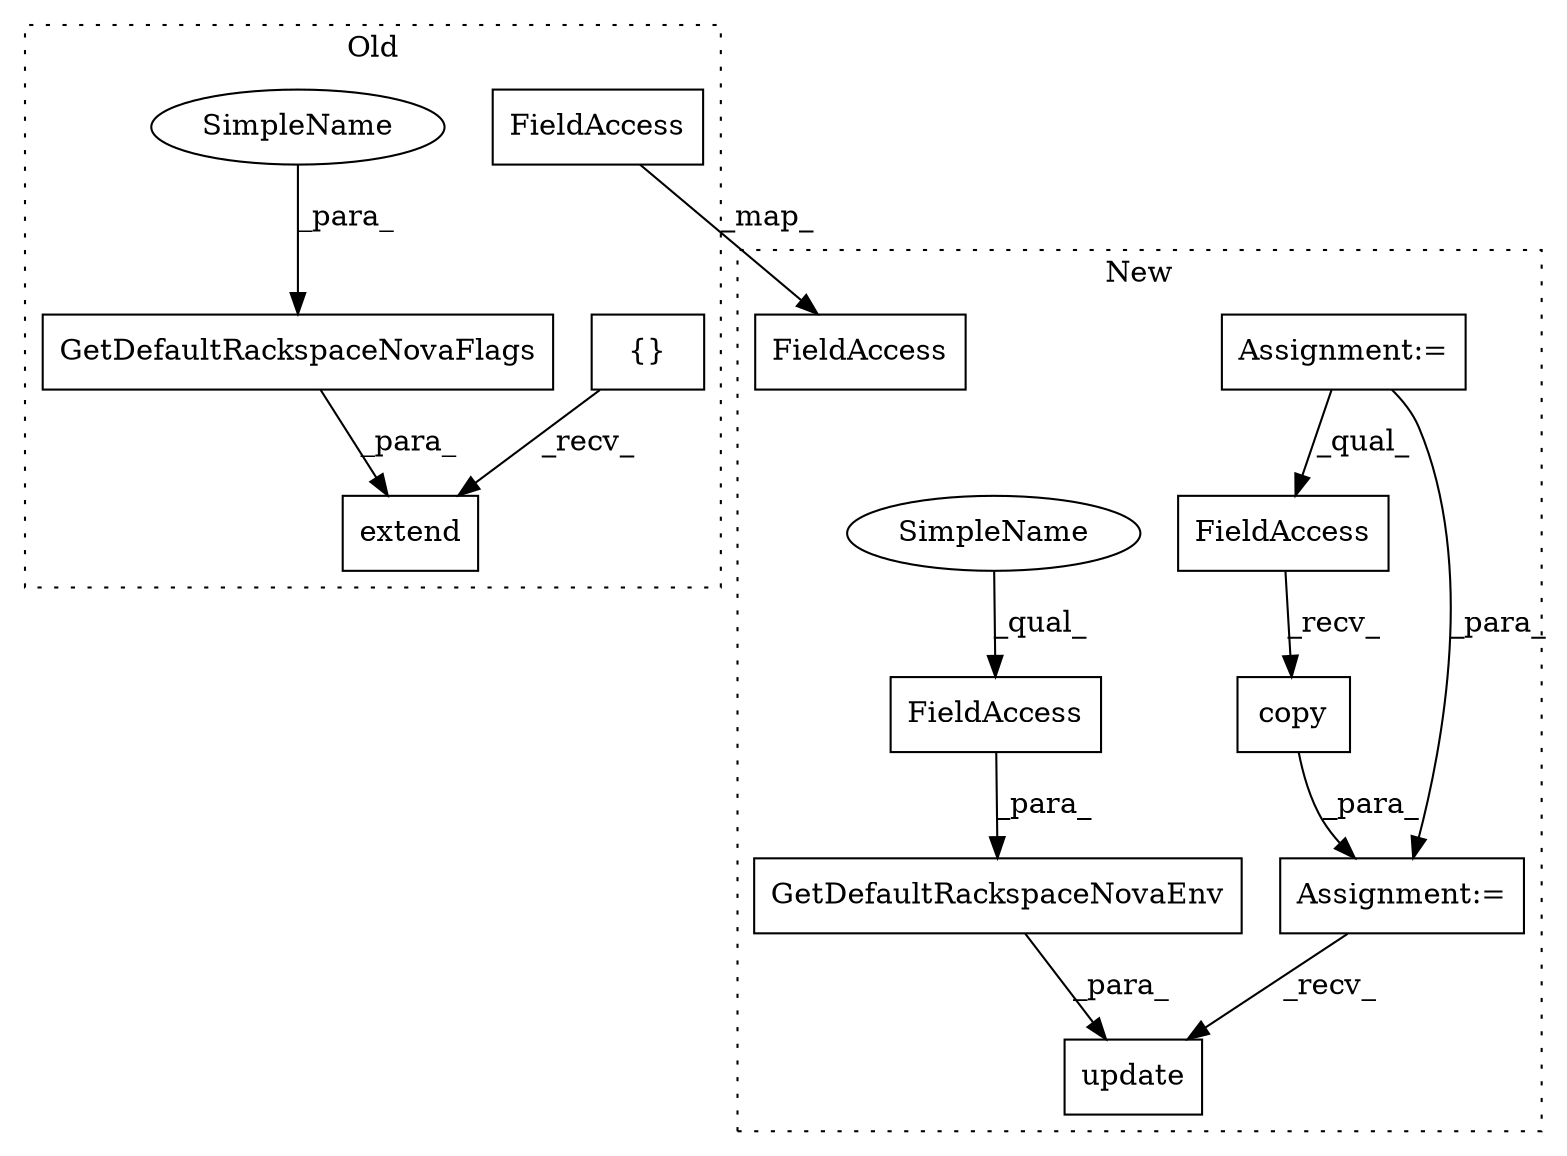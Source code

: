 digraph G {
subgraph cluster0 {
1 [label="GetDefaultRackspaceNovaFlags" a="32" s="1994,2027" l="29,1" shape="box"];
3 [label="extend" a="32" s="1982,2028" l="7,1" shape="box"];
4 [label="{}" a="4" s="1949,1965" l="1,1" shape="box"];
11 [label="FieldAccess" a="22" s="2123" l="13" shape="box"];
13 [label="SimpleName" a="42" s="2023" l="4" shape="ellipse"];
label = "Old";
style="dotted";
}
subgraph cluster1 {
2 [label="GetDefaultRackspaceNovaEnv" a="32" s="3150,3186" l="27,1" shape="box"];
5 [label="update" a="32" s="3138,3187" l="7,1" shape="box"];
6 [label="FieldAccess" a="22" s="3177" l="9" shape="box"];
7 [label="copy" a="32" s="3120" l="6" shape="box"];
8 [label="FieldAccess" a="22" s="3109" l="10" shape="box"];
9 [label="Assignment:=" a="7" s="3108" l="1" shape="box"];
10 [label="Assignment:=" a="7" s="2711" l="2" shape="box"];
12 [label="FieldAccess" a="22" s="3267" l="13" shape="box"];
14 [label="SimpleName" a="42" s="3177" l="4" shape="ellipse"];
label = "New";
style="dotted";
}
1 -> 3 [label="_para_"];
2 -> 5 [label="_para_"];
4 -> 3 [label="_recv_"];
6 -> 2 [label="_para_"];
7 -> 9 [label="_para_"];
8 -> 7 [label="_recv_"];
9 -> 5 [label="_recv_"];
10 -> 8 [label="_qual_"];
10 -> 9 [label="_para_"];
11 -> 12 [label="_map_"];
13 -> 1 [label="_para_"];
14 -> 6 [label="_qual_"];
}